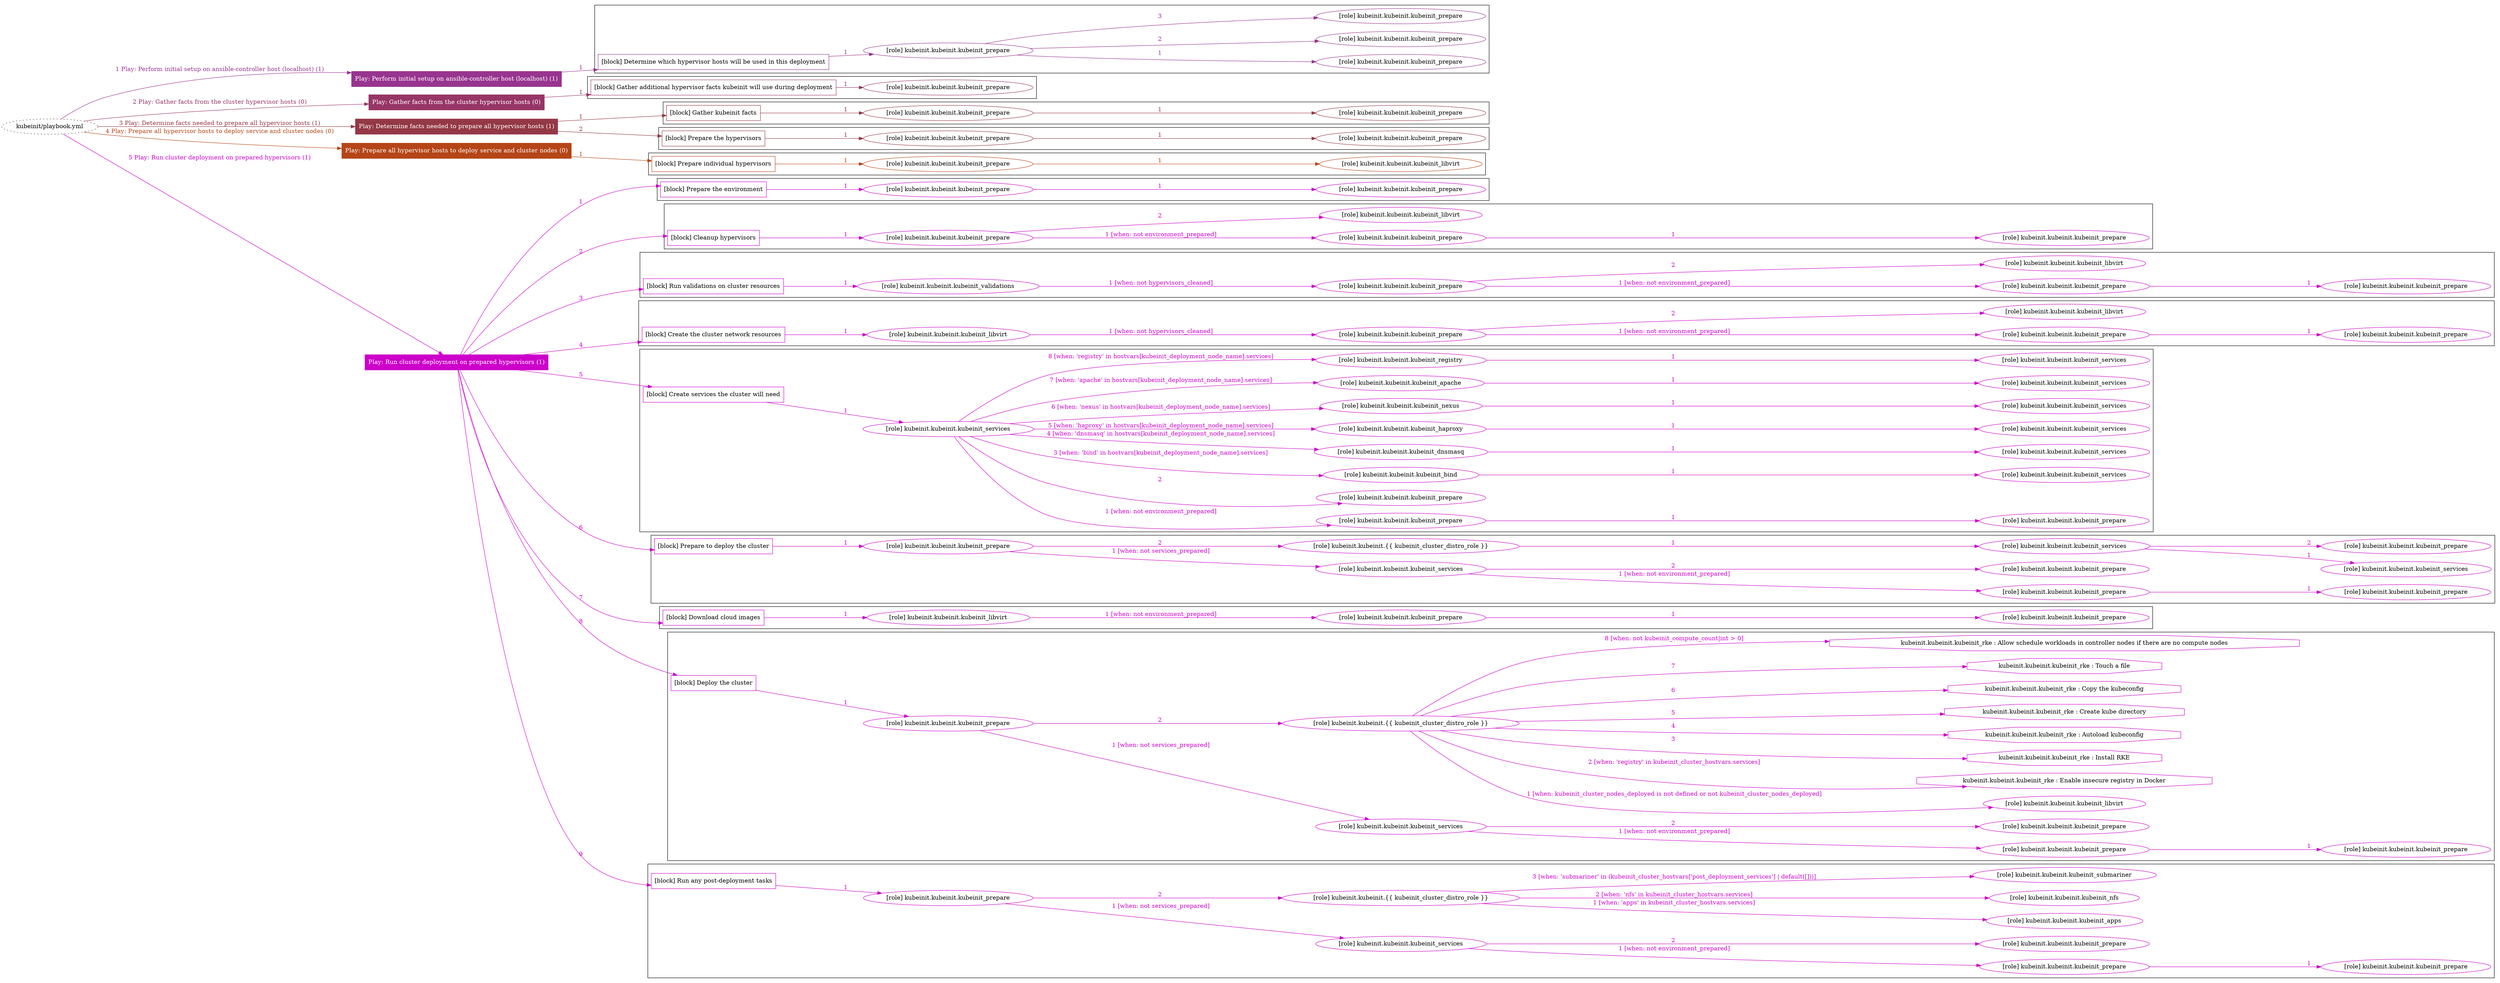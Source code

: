 digraph {
	graph [concentrate=true ordering=in rankdir=LR ratio=fill]
	edge [esep=5 sep=10]
	"kubeinit/playbook.yml" [URL="/home/runner/work/kubeinit/kubeinit/kubeinit/playbook.yml" id=playbook_7b721961 style=dotted]
	"kubeinit/playbook.yml" -> play_9446b5c1 [label="1 Play: Perform initial setup on ansible-controller host (localhost) (1)" color="#98348f" fontcolor="#98348f" id=edge_playbook_7b721961_play_9446b5c1 labeltooltip="1 Play: Perform initial setup on ansible-controller host (localhost) (1)" tooltip="1 Play: Perform initial setup on ansible-controller host (localhost) (1)"]
	subgraph "Play: Perform initial setup on ansible-controller host (localhost) (1)" {
		play_9446b5c1 [label="Play: Perform initial setup on ansible-controller host (localhost) (1)" URL="/home/runner/work/kubeinit/kubeinit/kubeinit/playbook.yml" color="#98348f" fontcolor="#ffffff" id=play_9446b5c1 shape=box style=filled tooltip=localhost]
		play_9446b5c1 -> block_f1847fce [label=1 color="#98348f" fontcolor="#98348f" id=edge_1_play_9446b5c1_block_f1847fce labeltooltip=1 tooltip=1]
		subgraph cluster_block_f1847fce {
			block_f1847fce [label="[block] Determine which hypervisor hosts will be used in this deployment" URL="/home/runner/work/kubeinit/kubeinit/kubeinit/playbook.yml" color="#98348f" id=block_f1847fce labeltooltip="Determine which hypervisor hosts will be used in this deployment" shape=box tooltip="Determine which hypervisor hosts will be used in this deployment"]
			block_f1847fce -> role_9b584fce [label="1 " color="#98348f" fontcolor="#98348f" id=edge_1_block_f1847fce_role_9b584fce labeltooltip="1 " tooltip="1 "]
			subgraph "kubeinit.kubeinit.kubeinit_prepare" {
				role_9b584fce [label="[role] kubeinit.kubeinit.kubeinit_prepare" URL="/home/runner/work/kubeinit/kubeinit/kubeinit/playbook.yml" color="#98348f" id=role_9b584fce tooltip="kubeinit.kubeinit.kubeinit_prepare"]
				role_9b584fce -> role_233f99b9 [label="1 " color="#98348f" fontcolor="#98348f" id=edge_1_role_9b584fce_role_233f99b9 labeltooltip="1 " tooltip="1 "]
				subgraph "kubeinit.kubeinit.kubeinit_prepare" {
					role_233f99b9 [label="[role] kubeinit.kubeinit.kubeinit_prepare" URL="/home/runner/.ansible/collections/ansible_collections/kubeinit/kubeinit/roles/kubeinit_prepare/tasks/build_hypervisors_group.yml" color="#98348f" id=role_233f99b9 tooltip="kubeinit.kubeinit.kubeinit_prepare"]
				}
				role_9b584fce -> role_f30e208c [label="2 " color="#98348f" fontcolor="#98348f" id=edge_2_role_9b584fce_role_f30e208c labeltooltip="2 " tooltip="2 "]
				subgraph "kubeinit.kubeinit.kubeinit_prepare" {
					role_f30e208c [label="[role] kubeinit.kubeinit.kubeinit_prepare" URL="/home/runner/.ansible/collections/ansible_collections/kubeinit/kubeinit/roles/kubeinit_prepare/tasks/build_hypervisors_group.yml" color="#98348f" id=role_f30e208c tooltip="kubeinit.kubeinit.kubeinit_prepare"]
				}
				role_9b584fce -> role_f4d8eb66 [label="3 " color="#98348f" fontcolor="#98348f" id=edge_3_role_9b584fce_role_f4d8eb66 labeltooltip="3 " tooltip="3 "]
				subgraph "kubeinit.kubeinit.kubeinit_prepare" {
					role_f4d8eb66 [label="[role] kubeinit.kubeinit.kubeinit_prepare" URL="/home/runner/.ansible/collections/ansible_collections/kubeinit/kubeinit/roles/kubeinit_prepare/tasks/build_hypervisors_group.yml" color="#98348f" id=role_f4d8eb66 tooltip="kubeinit.kubeinit.kubeinit_prepare"]
				}
			}
		}
	}
	"kubeinit/playbook.yml" -> play_ab24104c [label="2 Play: Gather facts from the cluster hypervisor hosts (0)" color="#973567" fontcolor="#973567" id=edge_playbook_7b721961_play_ab24104c labeltooltip="2 Play: Gather facts from the cluster hypervisor hosts (0)" tooltip="2 Play: Gather facts from the cluster hypervisor hosts (0)"]
	subgraph "Play: Gather facts from the cluster hypervisor hosts (0)" {
		play_ab24104c [label="Play: Gather facts from the cluster hypervisor hosts (0)" URL="/home/runner/work/kubeinit/kubeinit/kubeinit/playbook.yml" color="#973567" fontcolor="#ffffff" id=play_ab24104c shape=box style=filled tooltip="Play: Gather facts from the cluster hypervisor hosts (0)"]
		play_ab24104c -> block_0b859b59 [label=1 color="#973567" fontcolor="#973567" id=edge_1_play_ab24104c_block_0b859b59 labeltooltip=1 tooltip=1]
		subgraph cluster_block_0b859b59 {
			block_0b859b59 [label="[block] Gather additional hypervisor facts kubeinit will use during deployment" URL="/home/runner/work/kubeinit/kubeinit/kubeinit/playbook.yml" color="#973567" id=block_0b859b59 labeltooltip="Gather additional hypervisor facts kubeinit will use during deployment" shape=box tooltip="Gather additional hypervisor facts kubeinit will use during deployment"]
			block_0b859b59 -> role_d61c10d7 [label="1 " color="#973567" fontcolor="#973567" id=edge_1_block_0b859b59_role_d61c10d7 labeltooltip="1 " tooltip="1 "]
			subgraph "kubeinit.kubeinit.kubeinit_prepare" {
				role_d61c10d7 [label="[role] kubeinit.kubeinit.kubeinit_prepare" URL="/home/runner/work/kubeinit/kubeinit/kubeinit/playbook.yml" color="#973567" id=role_d61c10d7 tooltip="kubeinit.kubeinit.kubeinit_prepare"]
			}
		}
	}
	"kubeinit/playbook.yml" -> play_e55e4e9b [label="3 Play: Determine facts needed to prepare all hypervisor hosts (1)" color="#943845" fontcolor="#943845" id=edge_playbook_7b721961_play_e55e4e9b labeltooltip="3 Play: Determine facts needed to prepare all hypervisor hosts (1)" tooltip="3 Play: Determine facts needed to prepare all hypervisor hosts (1)"]
	subgraph "Play: Determine facts needed to prepare all hypervisor hosts (1)" {
		play_e55e4e9b [label="Play: Determine facts needed to prepare all hypervisor hosts (1)" URL="/home/runner/work/kubeinit/kubeinit/kubeinit/playbook.yml" color="#943845" fontcolor="#ffffff" id=play_e55e4e9b shape=box style=filled tooltip=localhost]
		play_e55e4e9b -> block_b919f989 [label=1 color="#943845" fontcolor="#943845" id=edge_1_play_e55e4e9b_block_b919f989 labeltooltip=1 tooltip=1]
		subgraph cluster_block_b919f989 {
			block_b919f989 [label="[block] Gather kubeinit facts" URL="/home/runner/work/kubeinit/kubeinit/kubeinit/playbook.yml" color="#943845" id=block_b919f989 labeltooltip="Gather kubeinit facts" shape=box tooltip="Gather kubeinit facts"]
			block_b919f989 -> role_0902fa81 [label="1 " color="#943845" fontcolor="#943845" id=edge_1_block_b919f989_role_0902fa81 labeltooltip="1 " tooltip="1 "]
			subgraph "kubeinit.kubeinit.kubeinit_prepare" {
				role_0902fa81 [label="[role] kubeinit.kubeinit.kubeinit_prepare" URL="/home/runner/work/kubeinit/kubeinit/kubeinit/playbook.yml" color="#943845" id=role_0902fa81 tooltip="kubeinit.kubeinit.kubeinit_prepare"]
				role_0902fa81 -> role_7ee3c584 [label="1 " color="#943845" fontcolor="#943845" id=edge_1_role_0902fa81_role_7ee3c584 labeltooltip="1 " tooltip="1 "]
				subgraph "kubeinit.kubeinit.kubeinit_prepare" {
					role_7ee3c584 [label="[role] kubeinit.kubeinit.kubeinit_prepare" URL="/home/runner/.ansible/collections/ansible_collections/kubeinit/kubeinit/roles/kubeinit_prepare/tasks/gather_kubeinit_facts.yml" color="#943845" id=role_7ee3c584 tooltip="kubeinit.kubeinit.kubeinit_prepare"]
				}
			}
		}
		play_e55e4e9b -> block_e1d7aca6 [label=2 color="#943845" fontcolor="#943845" id=edge_2_play_e55e4e9b_block_e1d7aca6 labeltooltip=2 tooltip=2]
		subgraph cluster_block_e1d7aca6 {
			block_e1d7aca6 [label="[block] Prepare the hypervisors" URL="/home/runner/work/kubeinit/kubeinit/kubeinit/playbook.yml" color="#943845" id=block_e1d7aca6 labeltooltip="Prepare the hypervisors" shape=box tooltip="Prepare the hypervisors"]
			block_e1d7aca6 -> role_9a30c4e7 [label="1 " color="#943845" fontcolor="#943845" id=edge_1_block_e1d7aca6_role_9a30c4e7 labeltooltip="1 " tooltip="1 "]
			subgraph "kubeinit.kubeinit.kubeinit_prepare" {
				role_9a30c4e7 [label="[role] kubeinit.kubeinit.kubeinit_prepare" URL="/home/runner/work/kubeinit/kubeinit/kubeinit/playbook.yml" color="#943845" id=role_9a30c4e7 tooltip="kubeinit.kubeinit.kubeinit_prepare"]
				role_9a30c4e7 -> role_7d2e8341 [label="1 " color="#943845" fontcolor="#943845" id=edge_1_role_9a30c4e7_role_7d2e8341 labeltooltip="1 " tooltip="1 "]
				subgraph "kubeinit.kubeinit.kubeinit_prepare" {
					role_7d2e8341 [label="[role] kubeinit.kubeinit.kubeinit_prepare" URL="/home/runner/.ansible/collections/ansible_collections/kubeinit/kubeinit/roles/kubeinit_prepare/tasks/gather_kubeinit_facts.yml" color="#943845" id=role_7d2e8341 tooltip="kubeinit.kubeinit.kubeinit_prepare"]
				}
			}
		}
	}
	"kubeinit/playbook.yml" -> play_3ea1b906 [label="4 Play: Prepare all hypervisor hosts to deploy service and cluster nodes (0)" color="#b54517" fontcolor="#b54517" id=edge_playbook_7b721961_play_3ea1b906 labeltooltip="4 Play: Prepare all hypervisor hosts to deploy service and cluster nodes (0)" tooltip="4 Play: Prepare all hypervisor hosts to deploy service and cluster nodes (0)"]
	subgraph "Play: Prepare all hypervisor hosts to deploy service and cluster nodes (0)" {
		play_3ea1b906 [label="Play: Prepare all hypervisor hosts to deploy service and cluster nodes (0)" URL="/home/runner/work/kubeinit/kubeinit/kubeinit/playbook.yml" color="#b54517" fontcolor="#ffffff" id=play_3ea1b906 shape=box style=filled tooltip="Play: Prepare all hypervisor hosts to deploy service and cluster nodes (0)"]
		play_3ea1b906 -> block_446f4d8b [label=1 color="#b54517" fontcolor="#b54517" id=edge_1_play_3ea1b906_block_446f4d8b labeltooltip=1 tooltip=1]
		subgraph cluster_block_446f4d8b {
			block_446f4d8b [label="[block] Prepare individual hypervisors" URL="/home/runner/work/kubeinit/kubeinit/kubeinit/playbook.yml" color="#b54517" id=block_446f4d8b labeltooltip="Prepare individual hypervisors" shape=box tooltip="Prepare individual hypervisors"]
			block_446f4d8b -> role_e44c416b [label="1 " color="#b54517" fontcolor="#b54517" id=edge_1_block_446f4d8b_role_e44c416b labeltooltip="1 " tooltip="1 "]
			subgraph "kubeinit.kubeinit.kubeinit_prepare" {
				role_e44c416b [label="[role] kubeinit.kubeinit.kubeinit_prepare" URL="/home/runner/work/kubeinit/kubeinit/kubeinit/playbook.yml" color="#b54517" id=role_e44c416b tooltip="kubeinit.kubeinit.kubeinit_prepare"]
				role_e44c416b -> role_dba7acae [label="1 " color="#b54517" fontcolor="#b54517" id=edge_1_role_e44c416b_role_dba7acae labeltooltip="1 " tooltip="1 "]
				subgraph "kubeinit.kubeinit.kubeinit_libvirt" {
					role_dba7acae [label="[role] kubeinit.kubeinit.kubeinit_libvirt" URL="/home/runner/.ansible/collections/ansible_collections/kubeinit/kubeinit/roles/kubeinit_prepare/tasks/prepare_hypervisor.yml" color="#b54517" id=role_dba7acae tooltip="kubeinit.kubeinit.kubeinit_libvirt"]
				}
			}
		}
	}
	"kubeinit/playbook.yml" -> play_1a75e5c3 [label="5 Play: Run cluster deployment on prepared hypervisors (1)" color="#cc00ca" fontcolor="#cc00ca" id=edge_playbook_7b721961_play_1a75e5c3 labeltooltip="5 Play: Run cluster deployment on prepared hypervisors (1)" tooltip="5 Play: Run cluster deployment on prepared hypervisors (1)"]
	subgraph "Play: Run cluster deployment on prepared hypervisors (1)" {
		play_1a75e5c3 [label="Play: Run cluster deployment on prepared hypervisors (1)" URL="/home/runner/work/kubeinit/kubeinit/kubeinit/playbook.yml" color="#cc00ca" fontcolor="#ffffff" id=play_1a75e5c3 shape=box style=filled tooltip=localhost]
		play_1a75e5c3 -> block_ce20eb88 [label=1 color="#cc00ca" fontcolor="#cc00ca" id=edge_1_play_1a75e5c3_block_ce20eb88 labeltooltip=1 tooltip=1]
		subgraph cluster_block_ce20eb88 {
			block_ce20eb88 [label="[block] Prepare the environment" URL="/home/runner/work/kubeinit/kubeinit/kubeinit/playbook.yml" color="#cc00ca" id=block_ce20eb88 labeltooltip="Prepare the environment" shape=box tooltip="Prepare the environment"]
			block_ce20eb88 -> role_3cc2ead5 [label="1 " color="#cc00ca" fontcolor="#cc00ca" id=edge_1_block_ce20eb88_role_3cc2ead5 labeltooltip="1 " tooltip="1 "]
			subgraph "kubeinit.kubeinit.kubeinit_prepare" {
				role_3cc2ead5 [label="[role] kubeinit.kubeinit.kubeinit_prepare" URL="/home/runner/work/kubeinit/kubeinit/kubeinit/playbook.yml" color="#cc00ca" id=role_3cc2ead5 tooltip="kubeinit.kubeinit.kubeinit_prepare"]
				role_3cc2ead5 -> role_fe63d614 [label="1 " color="#cc00ca" fontcolor="#cc00ca" id=edge_1_role_3cc2ead5_role_fe63d614 labeltooltip="1 " tooltip="1 "]
				subgraph "kubeinit.kubeinit.kubeinit_prepare" {
					role_fe63d614 [label="[role] kubeinit.kubeinit.kubeinit_prepare" URL="/home/runner/.ansible/collections/ansible_collections/kubeinit/kubeinit/roles/kubeinit_prepare/tasks/gather_kubeinit_facts.yml" color="#cc00ca" id=role_fe63d614 tooltip="kubeinit.kubeinit.kubeinit_prepare"]
				}
			}
		}
		play_1a75e5c3 -> block_fa4f27f9 [label=2 color="#cc00ca" fontcolor="#cc00ca" id=edge_2_play_1a75e5c3_block_fa4f27f9 labeltooltip=2 tooltip=2]
		subgraph cluster_block_fa4f27f9 {
			block_fa4f27f9 [label="[block] Cleanup hypervisors" URL="/home/runner/work/kubeinit/kubeinit/kubeinit/playbook.yml" color="#cc00ca" id=block_fa4f27f9 labeltooltip="Cleanup hypervisors" shape=box tooltip="Cleanup hypervisors"]
			block_fa4f27f9 -> role_1a6f2035 [label="1 " color="#cc00ca" fontcolor="#cc00ca" id=edge_1_block_fa4f27f9_role_1a6f2035 labeltooltip="1 " tooltip="1 "]
			subgraph "kubeinit.kubeinit.kubeinit_prepare" {
				role_1a6f2035 [label="[role] kubeinit.kubeinit.kubeinit_prepare" URL="/home/runner/work/kubeinit/kubeinit/kubeinit/playbook.yml" color="#cc00ca" id=role_1a6f2035 tooltip="kubeinit.kubeinit.kubeinit_prepare"]
				role_1a6f2035 -> role_3c251284 [label="1 [when: not environment_prepared]" color="#cc00ca" fontcolor="#cc00ca" id=edge_1_role_1a6f2035_role_3c251284 labeltooltip="1 [when: not environment_prepared]" tooltip="1 [when: not environment_prepared]"]
				subgraph "kubeinit.kubeinit.kubeinit_prepare" {
					role_3c251284 [label="[role] kubeinit.kubeinit.kubeinit_prepare" URL="/home/runner/.ansible/collections/ansible_collections/kubeinit/kubeinit/roles/kubeinit_prepare/tasks/cleanup_hypervisors.yml" color="#cc00ca" id=role_3c251284 tooltip="kubeinit.kubeinit.kubeinit_prepare"]
					role_3c251284 -> role_2e0c8abc [label="1 " color="#cc00ca" fontcolor="#cc00ca" id=edge_1_role_3c251284_role_2e0c8abc labeltooltip="1 " tooltip="1 "]
					subgraph "kubeinit.kubeinit.kubeinit_prepare" {
						role_2e0c8abc [label="[role] kubeinit.kubeinit.kubeinit_prepare" URL="/home/runner/.ansible/collections/ansible_collections/kubeinit/kubeinit/roles/kubeinit_prepare/tasks/gather_kubeinit_facts.yml" color="#cc00ca" id=role_2e0c8abc tooltip="kubeinit.kubeinit.kubeinit_prepare"]
					}
				}
				role_1a6f2035 -> role_4b1cd7b3 [label="2 " color="#cc00ca" fontcolor="#cc00ca" id=edge_2_role_1a6f2035_role_4b1cd7b3 labeltooltip="2 " tooltip="2 "]
				subgraph "kubeinit.kubeinit.kubeinit_libvirt" {
					role_4b1cd7b3 [label="[role] kubeinit.kubeinit.kubeinit_libvirt" URL="/home/runner/.ansible/collections/ansible_collections/kubeinit/kubeinit/roles/kubeinit_prepare/tasks/cleanup_hypervisors.yml" color="#cc00ca" id=role_4b1cd7b3 tooltip="kubeinit.kubeinit.kubeinit_libvirt"]
				}
			}
		}
		play_1a75e5c3 -> block_e41d8f7a [label=3 color="#cc00ca" fontcolor="#cc00ca" id=edge_3_play_1a75e5c3_block_e41d8f7a labeltooltip=3 tooltip=3]
		subgraph cluster_block_e41d8f7a {
			block_e41d8f7a [label="[block] Run validations on cluster resources" URL="/home/runner/work/kubeinit/kubeinit/kubeinit/playbook.yml" color="#cc00ca" id=block_e41d8f7a labeltooltip="Run validations on cluster resources" shape=box tooltip="Run validations on cluster resources"]
			block_e41d8f7a -> role_cdfa7c18 [label="1 " color="#cc00ca" fontcolor="#cc00ca" id=edge_1_block_e41d8f7a_role_cdfa7c18 labeltooltip="1 " tooltip="1 "]
			subgraph "kubeinit.kubeinit.kubeinit_validations" {
				role_cdfa7c18 [label="[role] kubeinit.kubeinit.kubeinit_validations" URL="/home/runner/work/kubeinit/kubeinit/kubeinit/playbook.yml" color="#cc00ca" id=role_cdfa7c18 tooltip="kubeinit.kubeinit.kubeinit_validations"]
				role_cdfa7c18 -> role_a6f5d829 [label="1 [when: not hypervisors_cleaned]" color="#cc00ca" fontcolor="#cc00ca" id=edge_1_role_cdfa7c18_role_a6f5d829 labeltooltip="1 [when: not hypervisors_cleaned]" tooltip="1 [when: not hypervisors_cleaned]"]
				subgraph "kubeinit.kubeinit.kubeinit_prepare" {
					role_a6f5d829 [label="[role] kubeinit.kubeinit.kubeinit_prepare" URL="/home/runner/.ansible/collections/ansible_collections/kubeinit/kubeinit/roles/kubeinit_validations/tasks/main.yml" color="#cc00ca" id=role_a6f5d829 tooltip="kubeinit.kubeinit.kubeinit_prepare"]
					role_a6f5d829 -> role_04262a9e [label="1 [when: not environment_prepared]" color="#cc00ca" fontcolor="#cc00ca" id=edge_1_role_a6f5d829_role_04262a9e labeltooltip="1 [when: not environment_prepared]" tooltip="1 [when: not environment_prepared]"]
					subgraph "kubeinit.kubeinit.kubeinit_prepare" {
						role_04262a9e [label="[role] kubeinit.kubeinit.kubeinit_prepare" URL="/home/runner/.ansible/collections/ansible_collections/kubeinit/kubeinit/roles/kubeinit_prepare/tasks/cleanup_hypervisors.yml" color="#cc00ca" id=role_04262a9e tooltip="kubeinit.kubeinit.kubeinit_prepare"]
						role_04262a9e -> role_39e30822 [label="1 " color="#cc00ca" fontcolor="#cc00ca" id=edge_1_role_04262a9e_role_39e30822 labeltooltip="1 " tooltip="1 "]
						subgraph "kubeinit.kubeinit.kubeinit_prepare" {
							role_39e30822 [label="[role] kubeinit.kubeinit.kubeinit_prepare" URL="/home/runner/.ansible/collections/ansible_collections/kubeinit/kubeinit/roles/kubeinit_prepare/tasks/gather_kubeinit_facts.yml" color="#cc00ca" id=role_39e30822 tooltip="kubeinit.kubeinit.kubeinit_prepare"]
						}
					}
					role_a6f5d829 -> role_70ceb839 [label="2 " color="#cc00ca" fontcolor="#cc00ca" id=edge_2_role_a6f5d829_role_70ceb839 labeltooltip="2 " tooltip="2 "]
					subgraph "kubeinit.kubeinit.kubeinit_libvirt" {
						role_70ceb839 [label="[role] kubeinit.kubeinit.kubeinit_libvirt" URL="/home/runner/.ansible/collections/ansible_collections/kubeinit/kubeinit/roles/kubeinit_prepare/tasks/cleanup_hypervisors.yml" color="#cc00ca" id=role_70ceb839 tooltip="kubeinit.kubeinit.kubeinit_libvirt"]
					}
				}
			}
		}
		play_1a75e5c3 -> block_1c6687b4 [label=4 color="#cc00ca" fontcolor="#cc00ca" id=edge_4_play_1a75e5c3_block_1c6687b4 labeltooltip=4 tooltip=4]
		subgraph cluster_block_1c6687b4 {
			block_1c6687b4 [label="[block] Create the cluster network resources" URL="/home/runner/work/kubeinit/kubeinit/kubeinit/playbook.yml" color="#cc00ca" id=block_1c6687b4 labeltooltip="Create the cluster network resources" shape=box tooltip="Create the cluster network resources"]
			block_1c6687b4 -> role_80c33a1b [label="1 " color="#cc00ca" fontcolor="#cc00ca" id=edge_1_block_1c6687b4_role_80c33a1b labeltooltip="1 " tooltip="1 "]
			subgraph "kubeinit.kubeinit.kubeinit_libvirt" {
				role_80c33a1b [label="[role] kubeinit.kubeinit.kubeinit_libvirt" URL="/home/runner/work/kubeinit/kubeinit/kubeinit/playbook.yml" color="#cc00ca" id=role_80c33a1b tooltip="kubeinit.kubeinit.kubeinit_libvirt"]
				role_80c33a1b -> role_9a49815c [label="1 [when: not hypervisors_cleaned]" color="#cc00ca" fontcolor="#cc00ca" id=edge_1_role_80c33a1b_role_9a49815c labeltooltip="1 [when: not hypervisors_cleaned]" tooltip="1 [when: not hypervisors_cleaned]"]
				subgraph "kubeinit.kubeinit.kubeinit_prepare" {
					role_9a49815c [label="[role] kubeinit.kubeinit.kubeinit_prepare" URL="/home/runner/.ansible/collections/ansible_collections/kubeinit/kubeinit/roles/kubeinit_libvirt/tasks/create_network.yml" color="#cc00ca" id=role_9a49815c tooltip="kubeinit.kubeinit.kubeinit_prepare"]
					role_9a49815c -> role_b4e59908 [label="1 [when: not environment_prepared]" color="#cc00ca" fontcolor="#cc00ca" id=edge_1_role_9a49815c_role_b4e59908 labeltooltip="1 [when: not environment_prepared]" tooltip="1 [when: not environment_prepared]"]
					subgraph "kubeinit.kubeinit.kubeinit_prepare" {
						role_b4e59908 [label="[role] kubeinit.kubeinit.kubeinit_prepare" URL="/home/runner/.ansible/collections/ansible_collections/kubeinit/kubeinit/roles/kubeinit_prepare/tasks/cleanup_hypervisors.yml" color="#cc00ca" id=role_b4e59908 tooltip="kubeinit.kubeinit.kubeinit_prepare"]
						role_b4e59908 -> role_4acb1a01 [label="1 " color="#cc00ca" fontcolor="#cc00ca" id=edge_1_role_b4e59908_role_4acb1a01 labeltooltip="1 " tooltip="1 "]
						subgraph "kubeinit.kubeinit.kubeinit_prepare" {
							role_4acb1a01 [label="[role] kubeinit.kubeinit.kubeinit_prepare" URL="/home/runner/.ansible/collections/ansible_collections/kubeinit/kubeinit/roles/kubeinit_prepare/tasks/gather_kubeinit_facts.yml" color="#cc00ca" id=role_4acb1a01 tooltip="kubeinit.kubeinit.kubeinit_prepare"]
						}
					}
					role_9a49815c -> role_d3d25a5d [label="2 " color="#cc00ca" fontcolor="#cc00ca" id=edge_2_role_9a49815c_role_d3d25a5d labeltooltip="2 " tooltip="2 "]
					subgraph "kubeinit.kubeinit.kubeinit_libvirt" {
						role_d3d25a5d [label="[role] kubeinit.kubeinit.kubeinit_libvirt" URL="/home/runner/.ansible/collections/ansible_collections/kubeinit/kubeinit/roles/kubeinit_prepare/tasks/cleanup_hypervisors.yml" color="#cc00ca" id=role_d3d25a5d tooltip="kubeinit.kubeinit.kubeinit_libvirt"]
					}
				}
			}
		}
		play_1a75e5c3 -> block_bc1f5b23 [label=5 color="#cc00ca" fontcolor="#cc00ca" id=edge_5_play_1a75e5c3_block_bc1f5b23 labeltooltip=5 tooltip=5]
		subgraph cluster_block_bc1f5b23 {
			block_bc1f5b23 [label="[block] Create services the cluster will need" URL="/home/runner/work/kubeinit/kubeinit/kubeinit/playbook.yml" color="#cc00ca" id=block_bc1f5b23 labeltooltip="Create services the cluster will need" shape=box tooltip="Create services the cluster will need"]
			block_bc1f5b23 -> role_52d2b330 [label="1 " color="#cc00ca" fontcolor="#cc00ca" id=edge_1_block_bc1f5b23_role_52d2b330 labeltooltip="1 " tooltip="1 "]
			subgraph "kubeinit.kubeinit.kubeinit_services" {
				role_52d2b330 [label="[role] kubeinit.kubeinit.kubeinit_services" URL="/home/runner/work/kubeinit/kubeinit/kubeinit/playbook.yml" color="#cc00ca" id=role_52d2b330 tooltip="kubeinit.kubeinit.kubeinit_services"]
				role_52d2b330 -> role_2f7cd536 [label="1 [when: not environment_prepared]" color="#cc00ca" fontcolor="#cc00ca" id=edge_1_role_52d2b330_role_2f7cd536 labeltooltip="1 [when: not environment_prepared]" tooltip="1 [when: not environment_prepared]"]
				subgraph "kubeinit.kubeinit.kubeinit_prepare" {
					role_2f7cd536 [label="[role] kubeinit.kubeinit.kubeinit_prepare" URL="/home/runner/.ansible/collections/ansible_collections/kubeinit/kubeinit/roles/kubeinit_services/tasks/main.yml" color="#cc00ca" id=role_2f7cd536 tooltip="kubeinit.kubeinit.kubeinit_prepare"]
					role_2f7cd536 -> role_ddc8f512 [label="1 " color="#cc00ca" fontcolor="#cc00ca" id=edge_1_role_2f7cd536_role_ddc8f512 labeltooltip="1 " tooltip="1 "]
					subgraph "kubeinit.kubeinit.kubeinit_prepare" {
						role_ddc8f512 [label="[role] kubeinit.kubeinit.kubeinit_prepare" URL="/home/runner/.ansible/collections/ansible_collections/kubeinit/kubeinit/roles/kubeinit_prepare/tasks/gather_kubeinit_facts.yml" color="#cc00ca" id=role_ddc8f512 tooltip="kubeinit.kubeinit.kubeinit_prepare"]
					}
				}
				role_52d2b330 -> role_41893b9b [label="2 " color="#cc00ca" fontcolor="#cc00ca" id=edge_2_role_52d2b330_role_41893b9b labeltooltip="2 " tooltip="2 "]
				subgraph "kubeinit.kubeinit.kubeinit_prepare" {
					role_41893b9b [label="[role] kubeinit.kubeinit.kubeinit_prepare" URL="/home/runner/.ansible/collections/ansible_collections/kubeinit/kubeinit/roles/kubeinit_services/tasks/00_create_service_pod.yml" color="#cc00ca" id=role_41893b9b tooltip="kubeinit.kubeinit.kubeinit_prepare"]
				}
				role_52d2b330 -> role_2aad8dda [label="3 [when: 'bind' in hostvars[kubeinit_deployment_node_name].services]" color="#cc00ca" fontcolor="#cc00ca" id=edge_3_role_52d2b330_role_2aad8dda labeltooltip="3 [when: 'bind' in hostvars[kubeinit_deployment_node_name].services]" tooltip="3 [when: 'bind' in hostvars[kubeinit_deployment_node_name].services]"]
				subgraph "kubeinit.kubeinit.kubeinit_bind" {
					role_2aad8dda [label="[role] kubeinit.kubeinit.kubeinit_bind" URL="/home/runner/.ansible/collections/ansible_collections/kubeinit/kubeinit/roles/kubeinit_services/tasks/start_services_containers.yml" color="#cc00ca" id=role_2aad8dda tooltip="kubeinit.kubeinit.kubeinit_bind"]
					role_2aad8dda -> role_f2e42682 [label="1 " color="#cc00ca" fontcolor="#cc00ca" id=edge_1_role_2aad8dda_role_f2e42682 labeltooltip="1 " tooltip="1 "]
					subgraph "kubeinit.kubeinit.kubeinit_services" {
						role_f2e42682 [label="[role] kubeinit.kubeinit.kubeinit_services" URL="/home/runner/.ansible/collections/ansible_collections/kubeinit/kubeinit/roles/kubeinit_bind/tasks/main.yml" color="#cc00ca" id=role_f2e42682 tooltip="kubeinit.kubeinit.kubeinit_services"]
					}
				}
				role_52d2b330 -> role_84e1dbb4 [label="4 [when: 'dnsmasq' in hostvars[kubeinit_deployment_node_name].services]" color="#cc00ca" fontcolor="#cc00ca" id=edge_4_role_52d2b330_role_84e1dbb4 labeltooltip="4 [when: 'dnsmasq' in hostvars[kubeinit_deployment_node_name].services]" tooltip="4 [when: 'dnsmasq' in hostvars[kubeinit_deployment_node_name].services]"]
				subgraph "kubeinit.kubeinit.kubeinit_dnsmasq" {
					role_84e1dbb4 [label="[role] kubeinit.kubeinit.kubeinit_dnsmasq" URL="/home/runner/.ansible/collections/ansible_collections/kubeinit/kubeinit/roles/kubeinit_services/tasks/start_services_containers.yml" color="#cc00ca" id=role_84e1dbb4 tooltip="kubeinit.kubeinit.kubeinit_dnsmasq"]
					role_84e1dbb4 -> role_98de6828 [label="1 " color="#cc00ca" fontcolor="#cc00ca" id=edge_1_role_84e1dbb4_role_98de6828 labeltooltip="1 " tooltip="1 "]
					subgraph "kubeinit.kubeinit.kubeinit_services" {
						role_98de6828 [label="[role] kubeinit.kubeinit.kubeinit_services" URL="/home/runner/.ansible/collections/ansible_collections/kubeinit/kubeinit/roles/kubeinit_dnsmasq/tasks/main.yml" color="#cc00ca" id=role_98de6828 tooltip="kubeinit.kubeinit.kubeinit_services"]
					}
				}
				role_52d2b330 -> role_c3c558a2 [label="5 [when: 'haproxy' in hostvars[kubeinit_deployment_node_name].services]" color="#cc00ca" fontcolor="#cc00ca" id=edge_5_role_52d2b330_role_c3c558a2 labeltooltip="5 [when: 'haproxy' in hostvars[kubeinit_deployment_node_name].services]" tooltip="5 [when: 'haproxy' in hostvars[kubeinit_deployment_node_name].services]"]
				subgraph "kubeinit.kubeinit.kubeinit_haproxy" {
					role_c3c558a2 [label="[role] kubeinit.kubeinit.kubeinit_haproxy" URL="/home/runner/.ansible/collections/ansible_collections/kubeinit/kubeinit/roles/kubeinit_services/tasks/start_services_containers.yml" color="#cc00ca" id=role_c3c558a2 tooltip="kubeinit.kubeinit.kubeinit_haproxy"]
					role_c3c558a2 -> role_5ac74142 [label="1 " color="#cc00ca" fontcolor="#cc00ca" id=edge_1_role_c3c558a2_role_5ac74142 labeltooltip="1 " tooltip="1 "]
					subgraph "kubeinit.kubeinit.kubeinit_services" {
						role_5ac74142 [label="[role] kubeinit.kubeinit.kubeinit_services" URL="/home/runner/.ansible/collections/ansible_collections/kubeinit/kubeinit/roles/kubeinit_haproxy/tasks/main.yml" color="#cc00ca" id=role_5ac74142 tooltip="kubeinit.kubeinit.kubeinit_services"]
					}
				}
				role_52d2b330 -> role_20583bc4 [label="6 [when: 'nexus' in hostvars[kubeinit_deployment_node_name].services]" color="#cc00ca" fontcolor="#cc00ca" id=edge_6_role_52d2b330_role_20583bc4 labeltooltip="6 [when: 'nexus' in hostvars[kubeinit_deployment_node_name].services]" tooltip="6 [when: 'nexus' in hostvars[kubeinit_deployment_node_name].services]"]
				subgraph "kubeinit.kubeinit.kubeinit_nexus" {
					role_20583bc4 [label="[role] kubeinit.kubeinit.kubeinit_nexus" URL="/home/runner/.ansible/collections/ansible_collections/kubeinit/kubeinit/roles/kubeinit_services/tasks/start_services_containers.yml" color="#cc00ca" id=role_20583bc4 tooltip="kubeinit.kubeinit.kubeinit_nexus"]
					role_20583bc4 -> role_a8dfccac [label="1 " color="#cc00ca" fontcolor="#cc00ca" id=edge_1_role_20583bc4_role_a8dfccac labeltooltip="1 " tooltip="1 "]
					subgraph "kubeinit.kubeinit.kubeinit_services" {
						role_a8dfccac [label="[role] kubeinit.kubeinit.kubeinit_services" URL="/home/runner/.ansible/collections/ansible_collections/kubeinit/kubeinit/roles/kubeinit_nexus/tasks/main.yml" color="#cc00ca" id=role_a8dfccac tooltip="kubeinit.kubeinit.kubeinit_services"]
					}
				}
				role_52d2b330 -> role_90f5d046 [label="7 [when: 'apache' in hostvars[kubeinit_deployment_node_name].services]" color="#cc00ca" fontcolor="#cc00ca" id=edge_7_role_52d2b330_role_90f5d046 labeltooltip="7 [when: 'apache' in hostvars[kubeinit_deployment_node_name].services]" tooltip="7 [when: 'apache' in hostvars[kubeinit_deployment_node_name].services]"]
				subgraph "kubeinit.kubeinit.kubeinit_apache" {
					role_90f5d046 [label="[role] kubeinit.kubeinit.kubeinit_apache" URL="/home/runner/.ansible/collections/ansible_collections/kubeinit/kubeinit/roles/kubeinit_services/tasks/start_services_containers.yml" color="#cc00ca" id=role_90f5d046 tooltip="kubeinit.kubeinit.kubeinit_apache"]
					role_90f5d046 -> role_03a0661c [label="1 " color="#cc00ca" fontcolor="#cc00ca" id=edge_1_role_90f5d046_role_03a0661c labeltooltip="1 " tooltip="1 "]
					subgraph "kubeinit.kubeinit.kubeinit_services" {
						role_03a0661c [label="[role] kubeinit.kubeinit.kubeinit_services" URL="/home/runner/.ansible/collections/ansible_collections/kubeinit/kubeinit/roles/kubeinit_apache/tasks/main.yml" color="#cc00ca" id=role_03a0661c tooltip="kubeinit.kubeinit.kubeinit_services"]
					}
				}
				role_52d2b330 -> role_d8bace0c [label="8 [when: 'registry' in hostvars[kubeinit_deployment_node_name].services]" color="#cc00ca" fontcolor="#cc00ca" id=edge_8_role_52d2b330_role_d8bace0c labeltooltip="8 [when: 'registry' in hostvars[kubeinit_deployment_node_name].services]" tooltip="8 [when: 'registry' in hostvars[kubeinit_deployment_node_name].services]"]
				subgraph "kubeinit.kubeinit.kubeinit_registry" {
					role_d8bace0c [label="[role] kubeinit.kubeinit.kubeinit_registry" URL="/home/runner/.ansible/collections/ansible_collections/kubeinit/kubeinit/roles/kubeinit_services/tasks/start_services_containers.yml" color="#cc00ca" id=role_d8bace0c tooltip="kubeinit.kubeinit.kubeinit_registry"]
					role_d8bace0c -> role_b156fb1f [label="1 " color="#cc00ca" fontcolor="#cc00ca" id=edge_1_role_d8bace0c_role_b156fb1f labeltooltip="1 " tooltip="1 "]
					subgraph "kubeinit.kubeinit.kubeinit_services" {
						role_b156fb1f [label="[role] kubeinit.kubeinit.kubeinit_services" URL="/home/runner/.ansible/collections/ansible_collections/kubeinit/kubeinit/roles/kubeinit_registry/tasks/main.yml" color="#cc00ca" id=role_b156fb1f tooltip="kubeinit.kubeinit.kubeinit_services"]
					}
				}
			}
		}
		play_1a75e5c3 -> block_380a31a6 [label=6 color="#cc00ca" fontcolor="#cc00ca" id=edge_6_play_1a75e5c3_block_380a31a6 labeltooltip=6 tooltip=6]
		subgraph cluster_block_380a31a6 {
			block_380a31a6 [label="[block] Prepare to deploy the cluster" URL="/home/runner/work/kubeinit/kubeinit/kubeinit/playbook.yml" color="#cc00ca" id=block_380a31a6 labeltooltip="Prepare to deploy the cluster" shape=box tooltip="Prepare to deploy the cluster"]
			block_380a31a6 -> role_aa36cb31 [label="1 " color="#cc00ca" fontcolor="#cc00ca" id=edge_1_block_380a31a6_role_aa36cb31 labeltooltip="1 " tooltip="1 "]
			subgraph "kubeinit.kubeinit.kubeinit_prepare" {
				role_aa36cb31 [label="[role] kubeinit.kubeinit.kubeinit_prepare" URL="/home/runner/work/kubeinit/kubeinit/kubeinit/playbook.yml" color="#cc00ca" id=role_aa36cb31 tooltip="kubeinit.kubeinit.kubeinit_prepare"]
				role_aa36cb31 -> role_f8daaa54 [label="1 [when: not services_prepared]" color="#cc00ca" fontcolor="#cc00ca" id=edge_1_role_aa36cb31_role_f8daaa54 labeltooltip="1 [when: not services_prepared]" tooltip="1 [when: not services_prepared]"]
				subgraph "kubeinit.kubeinit.kubeinit_services" {
					role_f8daaa54 [label="[role] kubeinit.kubeinit.kubeinit_services" URL="/home/runner/.ansible/collections/ansible_collections/kubeinit/kubeinit/roles/kubeinit_prepare/tasks/prepare_cluster.yml" color="#cc00ca" id=role_f8daaa54 tooltip="kubeinit.kubeinit.kubeinit_services"]
					role_f8daaa54 -> role_8df1d6b9 [label="1 [when: not environment_prepared]" color="#cc00ca" fontcolor="#cc00ca" id=edge_1_role_f8daaa54_role_8df1d6b9 labeltooltip="1 [when: not environment_prepared]" tooltip="1 [when: not environment_prepared]"]
					subgraph "kubeinit.kubeinit.kubeinit_prepare" {
						role_8df1d6b9 [label="[role] kubeinit.kubeinit.kubeinit_prepare" URL="/home/runner/.ansible/collections/ansible_collections/kubeinit/kubeinit/roles/kubeinit_services/tasks/prepare_services.yml" color="#cc00ca" id=role_8df1d6b9 tooltip="kubeinit.kubeinit.kubeinit_prepare"]
						role_8df1d6b9 -> role_15f99a06 [label="1 " color="#cc00ca" fontcolor="#cc00ca" id=edge_1_role_8df1d6b9_role_15f99a06 labeltooltip="1 " tooltip="1 "]
						subgraph "kubeinit.kubeinit.kubeinit_prepare" {
							role_15f99a06 [label="[role] kubeinit.kubeinit.kubeinit_prepare" URL="/home/runner/.ansible/collections/ansible_collections/kubeinit/kubeinit/roles/kubeinit_prepare/tasks/gather_kubeinit_facts.yml" color="#cc00ca" id=role_15f99a06 tooltip="kubeinit.kubeinit.kubeinit_prepare"]
						}
					}
					role_f8daaa54 -> role_5cce78b6 [label="2 " color="#cc00ca" fontcolor="#cc00ca" id=edge_2_role_f8daaa54_role_5cce78b6 labeltooltip="2 " tooltip="2 "]
					subgraph "kubeinit.kubeinit.kubeinit_prepare" {
						role_5cce78b6 [label="[role] kubeinit.kubeinit.kubeinit_prepare" URL="/home/runner/.ansible/collections/ansible_collections/kubeinit/kubeinit/roles/kubeinit_services/tasks/prepare_services.yml" color="#cc00ca" id=role_5cce78b6 tooltip="kubeinit.kubeinit.kubeinit_prepare"]
					}
				}
				role_aa36cb31 -> role_5520a16b [label="2 " color="#cc00ca" fontcolor="#cc00ca" id=edge_2_role_aa36cb31_role_5520a16b labeltooltip="2 " tooltip="2 "]
				subgraph "kubeinit.kubeinit.{{ kubeinit_cluster_distro_role }}" {
					role_5520a16b [label="[role] kubeinit.kubeinit.{{ kubeinit_cluster_distro_role }}" URL="/home/runner/.ansible/collections/ansible_collections/kubeinit/kubeinit/roles/kubeinit_prepare/tasks/prepare_cluster.yml" color="#cc00ca" id=role_5520a16b tooltip="kubeinit.kubeinit.{{ kubeinit_cluster_distro_role }}"]
					role_5520a16b -> role_81a5c3ea [label="1 " color="#cc00ca" fontcolor="#cc00ca" id=edge_1_role_5520a16b_role_81a5c3ea labeltooltip="1 " tooltip="1 "]
					subgraph "kubeinit.kubeinit.kubeinit_services" {
						role_81a5c3ea [label="[role] kubeinit.kubeinit.kubeinit_services" URL="/home/runner/.ansible/collections/ansible_collections/kubeinit/kubeinit/roles/kubeinit_rke/tasks/prepare_cluster.yml" color="#cc00ca" id=role_81a5c3ea tooltip="kubeinit.kubeinit.kubeinit_services"]
						role_81a5c3ea -> role_1253f429 [label="1 " color="#cc00ca" fontcolor="#cc00ca" id=edge_1_role_81a5c3ea_role_1253f429 labeltooltip="1 " tooltip="1 "]
						subgraph "kubeinit.kubeinit.kubeinit_services" {
							role_1253f429 [label="[role] kubeinit.kubeinit.kubeinit_services" URL="/home/runner/.ansible/collections/ansible_collections/kubeinit/kubeinit/roles/kubeinit_services/tasks/create_provision_container.yml" color="#cc00ca" id=role_1253f429 tooltip="kubeinit.kubeinit.kubeinit_services"]
						}
						role_81a5c3ea -> role_7389d3c0 [label="2 " color="#cc00ca" fontcolor="#cc00ca" id=edge_2_role_81a5c3ea_role_7389d3c0 labeltooltip="2 " tooltip="2 "]
						subgraph "kubeinit.kubeinit.kubeinit_prepare" {
							role_7389d3c0 [label="[role] kubeinit.kubeinit.kubeinit_prepare" URL="/home/runner/.ansible/collections/ansible_collections/kubeinit/kubeinit/roles/kubeinit_services/tasks/create_provision_container.yml" color="#cc00ca" id=role_7389d3c0 tooltip="kubeinit.kubeinit.kubeinit_prepare"]
						}
					}
				}
			}
		}
		play_1a75e5c3 -> block_d128ef92 [label=7 color="#cc00ca" fontcolor="#cc00ca" id=edge_7_play_1a75e5c3_block_d128ef92 labeltooltip=7 tooltip=7]
		subgraph cluster_block_d128ef92 {
			block_d128ef92 [label="[block] Download cloud images" URL="/home/runner/work/kubeinit/kubeinit/kubeinit/playbook.yml" color="#cc00ca" id=block_d128ef92 labeltooltip="Download cloud images" shape=box tooltip="Download cloud images"]
			block_d128ef92 -> role_2f2bc242 [label="1 " color="#cc00ca" fontcolor="#cc00ca" id=edge_1_block_d128ef92_role_2f2bc242 labeltooltip="1 " tooltip="1 "]
			subgraph "kubeinit.kubeinit.kubeinit_libvirt" {
				role_2f2bc242 [label="[role] kubeinit.kubeinit.kubeinit_libvirt" URL="/home/runner/work/kubeinit/kubeinit/kubeinit/playbook.yml" color="#cc00ca" id=role_2f2bc242 tooltip="kubeinit.kubeinit.kubeinit_libvirt"]
				role_2f2bc242 -> role_76b26991 [label="1 [when: not environment_prepared]" color="#cc00ca" fontcolor="#cc00ca" id=edge_1_role_2f2bc242_role_76b26991 labeltooltip="1 [when: not environment_prepared]" tooltip="1 [when: not environment_prepared]"]
				subgraph "kubeinit.kubeinit.kubeinit_prepare" {
					role_76b26991 [label="[role] kubeinit.kubeinit.kubeinit_prepare" URL="/home/runner/.ansible/collections/ansible_collections/kubeinit/kubeinit/roles/kubeinit_libvirt/tasks/download_cloud_images.yml" color="#cc00ca" id=role_76b26991 tooltip="kubeinit.kubeinit.kubeinit_prepare"]
					role_76b26991 -> role_17b341c7 [label="1 " color="#cc00ca" fontcolor="#cc00ca" id=edge_1_role_76b26991_role_17b341c7 labeltooltip="1 " tooltip="1 "]
					subgraph "kubeinit.kubeinit.kubeinit_prepare" {
						role_17b341c7 [label="[role] kubeinit.kubeinit.kubeinit_prepare" URL="/home/runner/.ansible/collections/ansible_collections/kubeinit/kubeinit/roles/kubeinit_prepare/tasks/gather_kubeinit_facts.yml" color="#cc00ca" id=role_17b341c7 tooltip="kubeinit.kubeinit.kubeinit_prepare"]
					}
				}
			}
		}
		play_1a75e5c3 -> block_6cea3913 [label=8 color="#cc00ca" fontcolor="#cc00ca" id=edge_8_play_1a75e5c3_block_6cea3913 labeltooltip=8 tooltip=8]
		subgraph cluster_block_6cea3913 {
			block_6cea3913 [label="[block] Deploy the cluster" URL="/home/runner/work/kubeinit/kubeinit/kubeinit/playbook.yml" color="#cc00ca" id=block_6cea3913 labeltooltip="Deploy the cluster" shape=box tooltip="Deploy the cluster"]
			block_6cea3913 -> role_0a18c5e1 [label="1 " color="#cc00ca" fontcolor="#cc00ca" id=edge_1_block_6cea3913_role_0a18c5e1 labeltooltip="1 " tooltip="1 "]
			subgraph "kubeinit.kubeinit.kubeinit_prepare" {
				role_0a18c5e1 [label="[role] kubeinit.kubeinit.kubeinit_prepare" URL="/home/runner/work/kubeinit/kubeinit/kubeinit/playbook.yml" color="#cc00ca" id=role_0a18c5e1 tooltip="kubeinit.kubeinit.kubeinit_prepare"]
				role_0a18c5e1 -> role_81a73218 [label="1 [when: not services_prepared]" color="#cc00ca" fontcolor="#cc00ca" id=edge_1_role_0a18c5e1_role_81a73218 labeltooltip="1 [when: not services_prepared]" tooltip="1 [when: not services_prepared]"]
				subgraph "kubeinit.kubeinit.kubeinit_services" {
					role_81a73218 [label="[role] kubeinit.kubeinit.kubeinit_services" URL="/home/runner/.ansible/collections/ansible_collections/kubeinit/kubeinit/roles/kubeinit_prepare/tasks/deploy_cluster.yml" color="#cc00ca" id=role_81a73218 tooltip="kubeinit.kubeinit.kubeinit_services"]
					role_81a73218 -> role_c74ea730 [label="1 [when: not environment_prepared]" color="#cc00ca" fontcolor="#cc00ca" id=edge_1_role_81a73218_role_c74ea730 labeltooltip="1 [when: not environment_prepared]" tooltip="1 [when: not environment_prepared]"]
					subgraph "kubeinit.kubeinit.kubeinit_prepare" {
						role_c74ea730 [label="[role] kubeinit.kubeinit.kubeinit_prepare" URL="/home/runner/.ansible/collections/ansible_collections/kubeinit/kubeinit/roles/kubeinit_services/tasks/prepare_services.yml" color="#cc00ca" id=role_c74ea730 tooltip="kubeinit.kubeinit.kubeinit_prepare"]
						role_c74ea730 -> role_1aaf7955 [label="1 " color="#cc00ca" fontcolor="#cc00ca" id=edge_1_role_c74ea730_role_1aaf7955 labeltooltip="1 " tooltip="1 "]
						subgraph "kubeinit.kubeinit.kubeinit_prepare" {
							role_1aaf7955 [label="[role] kubeinit.kubeinit.kubeinit_prepare" URL="/home/runner/.ansible/collections/ansible_collections/kubeinit/kubeinit/roles/kubeinit_prepare/tasks/gather_kubeinit_facts.yml" color="#cc00ca" id=role_1aaf7955 tooltip="kubeinit.kubeinit.kubeinit_prepare"]
						}
					}
					role_81a73218 -> role_20906d43 [label="2 " color="#cc00ca" fontcolor="#cc00ca" id=edge_2_role_81a73218_role_20906d43 labeltooltip="2 " tooltip="2 "]
					subgraph "kubeinit.kubeinit.kubeinit_prepare" {
						role_20906d43 [label="[role] kubeinit.kubeinit.kubeinit_prepare" URL="/home/runner/.ansible/collections/ansible_collections/kubeinit/kubeinit/roles/kubeinit_services/tasks/prepare_services.yml" color="#cc00ca" id=role_20906d43 tooltip="kubeinit.kubeinit.kubeinit_prepare"]
					}
				}
				role_0a18c5e1 -> role_7ffab206 [label="2 " color="#cc00ca" fontcolor="#cc00ca" id=edge_2_role_0a18c5e1_role_7ffab206 labeltooltip="2 " tooltip="2 "]
				subgraph "kubeinit.kubeinit.{{ kubeinit_cluster_distro_role }}" {
					role_7ffab206 [label="[role] kubeinit.kubeinit.{{ kubeinit_cluster_distro_role }}" URL="/home/runner/.ansible/collections/ansible_collections/kubeinit/kubeinit/roles/kubeinit_prepare/tasks/deploy_cluster.yml" color="#cc00ca" id=role_7ffab206 tooltip="kubeinit.kubeinit.{{ kubeinit_cluster_distro_role }}"]
					role_7ffab206 -> role_ff13abba [label="1 [when: kubeinit_cluster_nodes_deployed is not defined or not kubeinit_cluster_nodes_deployed]" color="#cc00ca" fontcolor="#cc00ca" id=edge_1_role_7ffab206_role_ff13abba labeltooltip="1 [when: kubeinit_cluster_nodes_deployed is not defined or not kubeinit_cluster_nodes_deployed]" tooltip="1 [when: kubeinit_cluster_nodes_deployed is not defined or not kubeinit_cluster_nodes_deployed]"]
					subgraph "kubeinit.kubeinit.kubeinit_libvirt" {
						role_ff13abba [label="[role] kubeinit.kubeinit.kubeinit_libvirt" URL="/home/runner/.ansible/collections/ansible_collections/kubeinit/kubeinit/roles/kubeinit_rke/tasks/main.yml" color="#cc00ca" id=role_ff13abba tooltip="kubeinit.kubeinit.kubeinit_libvirt"]
					}
					task_f49114fb [label="kubeinit.kubeinit.kubeinit_rke : Enable insecure registry in Docker" URL="/home/runner/.ansible/collections/ansible_collections/kubeinit/kubeinit/roles/kubeinit_rke/tasks/main.yml" color="#cc00ca" id=task_f49114fb shape=octagon tooltip="kubeinit.kubeinit.kubeinit_rke : Enable insecure registry in Docker"]
					role_7ffab206 -> task_f49114fb [label="2 [when: 'registry' in kubeinit_cluster_hostvars.services]" color="#cc00ca" fontcolor="#cc00ca" id=edge_2_role_7ffab206_task_f49114fb labeltooltip="2 [when: 'registry' in kubeinit_cluster_hostvars.services]" tooltip="2 [when: 'registry' in kubeinit_cluster_hostvars.services]"]
					task_17476157 [label="kubeinit.kubeinit.kubeinit_rke : Install RKE" URL="/home/runner/.ansible/collections/ansible_collections/kubeinit/kubeinit/roles/kubeinit_rke/tasks/main.yml" color="#cc00ca" id=task_17476157 shape=octagon tooltip="kubeinit.kubeinit.kubeinit_rke : Install RKE"]
					role_7ffab206 -> task_17476157 [label="3 " color="#cc00ca" fontcolor="#cc00ca" id=edge_3_role_7ffab206_task_17476157 labeltooltip="3 " tooltip="3 "]
					task_97e27505 [label="kubeinit.kubeinit.kubeinit_rke : Autoload kubeconfig" URL="/home/runner/.ansible/collections/ansible_collections/kubeinit/kubeinit/roles/kubeinit_rke/tasks/main.yml" color="#cc00ca" id=task_97e27505 shape=octagon tooltip="kubeinit.kubeinit.kubeinit_rke : Autoload kubeconfig"]
					role_7ffab206 -> task_97e27505 [label="4 " color="#cc00ca" fontcolor="#cc00ca" id=edge_4_role_7ffab206_task_97e27505 labeltooltip="4 " tooltip="4 "]
					task_6f2fcf83 [label="kubeinit.kubeinit.kubeinit_rke : Create kube directory" URL="/home/runner/.ansible/collections/ansible_collections/kubeinit/kubeinit/roles/kubeinit_rke/tasks/main.yml" color="#cc00ca" id=task_6f2fcf83 shape=octagon tooltip="kubeinit.kubeinit.kubeinit_rke : Create kube directory"]
					role_7ffab206 -> task_6f2fcf83 [label="5 " color="#cc00ca" fontcolor="#cc00ca" id=edge_5_role_7ffab206_task_6f2fcf83 labeltooltip="5 " tooltip="5 "]
					task_6e2b3b34 [label="kubeinit.kubeinit.kubeinit_rke : Copy the kubeconfig" URL="/home/runner/.ansible/collections/ansible_collections/kubeinit/kubeinit/roles/kubeinit_rke/tasks/main.yml" color="#cc00ca" id=task_6e2b3b34 shape=octagon tooltip="kubeinit.kubeinit.kubeinit_rke : Copy the kubeconfig"]
					role_7ffab206 -> task_6e2b3b34 [label="6 " color="#cc00ca" fontcolor="#cc00ca" id=edge_6_role_7ffab206_task_6e2b3b34 labeltooltip="6 " tooltip="6 "]
					task_6d071d31 [label="kubeinit.kubeinit.kubeinit_rke : Touch a file" URL="/home/runner/.ansible/collections/ansible_collections/kubeinit/kubeinit/roles/kubeinit_rke/tasks/main.yml" color="#cc00ca" id=task_6d071d31 shape=octagon tooltip="kubeinit.kubeinit.kubeinit_rke : Touch a file"]
					role_7ffab206 -> task_6d071d31 [label="7 " color="#cc00ca" fontcolor="#cc00ca" id=edge_7_role_7ffab206_task_6d071d31 labeltooltip="7 " tooltip="7 "]
					task_649adc6a [label="kubeinit.kubeinit.kubeinit_rke : Allow schedule workloads in controller nodes if there are no compute nodes" URL="/home/runner/.ansible/collections/ansible_collections/kubeinit/kubeinit/roles/kubeinit_rke/tasks/main.yml" color="#cc00ca" id=task_649adc6a shape=octagon tooltip="kubeinit.kubeinit.kubeinit_rke : Allow schedule workloads in controller nodes if there are no compute nodes"]
					role_7ffab206 -> task_649adc6a [label="8 [when: not kubeinit_compute_count|int > 0]" color="#cc00ca" fontcolor="#cc00ca" id=edge_8_role_7ffab206_task_649adc6a labeltooltip="8 [when: not kubeinit_compute_count|int > 0]" tooltip="8 [when: not kubeinit_compute_count|int > 0]"]
				}
			}
		}
		play_1a75e5c3 -> block_c60f850a [label=9 color="#cc00ca" fontcolor="#cc00ca" id=edge_9_play_1a75e5c3_block_c60f850a labeltooltip=9 tooltip=9]
		subgraph cluster_block_c60f850a {
			block_c60f850a [label="[block] Run any post-deployment tasks" URL="/home/runner/work/kubeinit/kubeinit/kubeinit/playbook.yml" color="#cc00ca" id=block_c60f850a labeltooltip="Run any post-deployment tasks" shape=box tooltip="Run any post-deployment tasks"]
			block_c60f850a -> role_a2a6e2ee [label="1 " color="#cc00ca" fontcolor="#cc00ca" id=edge_1_block_c60f850a_role_a2a6e2ee labeltooltip="1 " tooltip="1 "]
			subgraph "kubeinit.kubeinit.kubeinit_prepare" {
				role_a2a6e2ee [label="[role] kubeinit.kubeinit.kubeinit_prepare" URL="/home/runner/work/kubeinit/kubeinit/kubeinit/playbook.yml" color="#cc00ca" id=role_a2a6e2ee tooltip="kubeinit.kubeinit.kubeinit_prepare"]
				role_a2a6e2ee -> role_febf5c70 [label="1 [when: not services_prepared]" color="#cc00ca" fontcolor="#cc00ca" id=edge_1_role_a2a6e2ee_role_febf5c70 labeltooltip="1 [when: not services_prepared]" tooltip="1 [when: not services_prepared]"]
				subgraph "kubeinit.kubeinit.kubeinit_services" {
					role_febf5c70 [label="[role] kubeinit.kubeinit.kubeinit_services" URL="/home/runner/.ansible/collections/ansible_collections/kubeinit/kubeinit/roles/kubeinit_prepare/tasks/post_deployment.yml" color="#cc00ca" id=role_febf5c70 tooltip="kubeinit.kubeinit.kubeinit_services"]
					role_febf5c70 -> role_0989f78f [label="1 [when: not environment_prepared]" color="#cc00ca" fontcolor="#cc00ca" id=edge_1_role_febf5c70_role_0989f78f labeltooltip="1 [when: not environment_prepared]" tooltip="1 [when: not environment_prepared]"]
					subgraph "kubeinit.kubeinit.kubeinit_prepare" {
						role_0989f78f [label="[role] kubeinit.kubeinit.kubeinit_prepare" URL="/home/runner/.ansible/collections/ansible_collections/kubeinit/kubeinit/roles/kubeinit_services/tasks/prepare_services.yml" color="#cc00ca" id=role_0989f78f tooltip="kubeinit.kubeinit.kubeinit_prepare"]
						role_0989f78f -> role_4db6a96f [label="1 " color="#cc00ca" fontcolor="#cc00ca" id=edge_1_role_0989f78f_role_4db6a96f labeltooltip="1 " tooltip="1 "]
						subgraph "kubeinit.kubeinit.kubeinit_prepare" {
							role_4db6a96f [label="[role] kubeinit.kubeinit.kubeinit_prepare" URL="/home/runner/.ansible/collections/ansible_collections/kubeinit/kubeinit/roles/kubeinit_prepare/tasks/gather_kubeinit_facts.yml" color="#cc00ca" id=role_4db6a96f tooltip="kubeinit.kubeinit.kubeinit_prepare"]
						}
					}
					role_febf5c70 -> role_88fbb3c1 [label="2 " color="#cc00ca" fontcolor="#cc00ca" id=edge_2_role_febf5c70_role_88fbb3c1 labeltooltip="2 " tooltip="2 "]
					subgraph "kubeinit.kubeinit.kubeinit_prepare" {
						role_88fbb3c1 [label="[role] kubeinit.kubeinit.kubeinit_prepare" URL="/home/runner/.ansible/collections/ansible_collections/kubeinit/kubeinit/roles/kubeinit_services/tasks/prepare_services.yml" color="#cc00ca" id=role_88fbb3c1 tooltip="kubeinit.kubeinit.kubeinit_prepare"]
					}
				}
				role_a2a6e2ee -> role_fc85e679 [label="2 " color="#cc00ca" fontcolor="#cc00ca" id=edge_2_role_a2a6e2ee_role_fc85e679 labeltooltip="2 " tooltip="2 "]
				subgraph "kubeinit.kubeinit.{{ kubeinit_cluster_distro_role }}" {
					role_fc85e679 [label="[role] kubeinit.kubeinit.{{ kubeinit_cluster_distro_role }}" URL="/home/runner/.ansible/collections/ansible_collections/kubeinit/kubeinit/roles/kubeinit_prepare/tasks/post_deployment.yml" color="#cc00ca" id=role_fc85e679 tooltip="kubeinit.kubeinit.{{ kubeinit_cluster_distro_role }}"]
					role_fc85e679 -> role_623043dd [label="1 [when: 'apps' in kubeinit_cluster_hostvars.services]" color="#cc00ca" fontcolor="#cc00ca" id=edge_1_role_fc85e679_role_623043dd labeltooltip="1 [when: 'apps' in kubeinit_cluster_hostvars.services]" tooltip="1 [when: 'apps' in kubeinit_cluster_hostvars.services]"]
					subgraph "kubeinit.kubeinit.kubeinit_apps" {
						role_623043dd [label="[role] kubeinit.kubeinit.kubeinit_apps" URL="/home/runner/.ansible/collections/ansible_collections/kubeinit/kubeinit/roles/kubeinit_rke/tasks/post_deployment_tasks.yml" color="#cc00ca" id=role_623043dd tooltip="kubeinit.kubeinit.kubeinit_apps"]
					}
					role_fc85e679 -> role_b2b487a5 [label="2 [when: 'nfs' in kubeinit_cluster_hostvars.services]" color="#cc00ca" fontcolor="#cc00ca" id=edge_2_role_fc85e679_role_b2b487a5 labeltooltip="2 [when: 'nfs' in kubeinit_cluster_hostvars.services]" tooltip="2 [when: 'nfs' in kubeinit_cluster_hostvars.services]"]
					subgraph "kubeinit.kubeinit.kubeinit_nfs" {
						role_b2b487a5 [label="[role] kubeinit.kubeinit.kubeinit_nfs" URL="/home/runner/.ansible/collections/ansible_collections/kubeinit/kubeinit/roles/kubeinit_rke/tasks/post_deployment_tasks.yml" color="#cc00ca" id=role_b2b487a5 tooltip="kubeinit.kubeinit.kubeinit_nfs"]
					}
					role_fc85e679 -> role_a6ef111e [label="3 [when: 'submariner' in (kubeinit_cluster_hostvars['post_deployment_services'] | default([]))]" color="#cc00ca" fontcolor="#cc00ca" id=edge_3_role_fc85e679_role_a6ef111e labeltooltip="3 [when: 'submariner' in (kubeinit_cluster_hostvars['post_deployment_services'] | default([]))]" tooltip="3 [when: 'submariner' in (kubeinit_cluster_hostvars['post_deployment_services'] | default([]))]"]
					subgraph "kubeinit.kubeinit.kubeinit_submariner" {
						role_a6ef111e [label="[role] kubeinit.kubeinit.kubeinit_submariner" URL="/home/runner/.ansible/collections/ansible_collections/kubeinit/kubeinit/roles/kubeinit_rke/tasks/post_deployment_tasks.yml" color="#cc00ca" id=role_a6ef111e tooltip="kubeinit.kubeinit.kubeinit_submariner"]
					}
				}
			}
		}
	}
}
